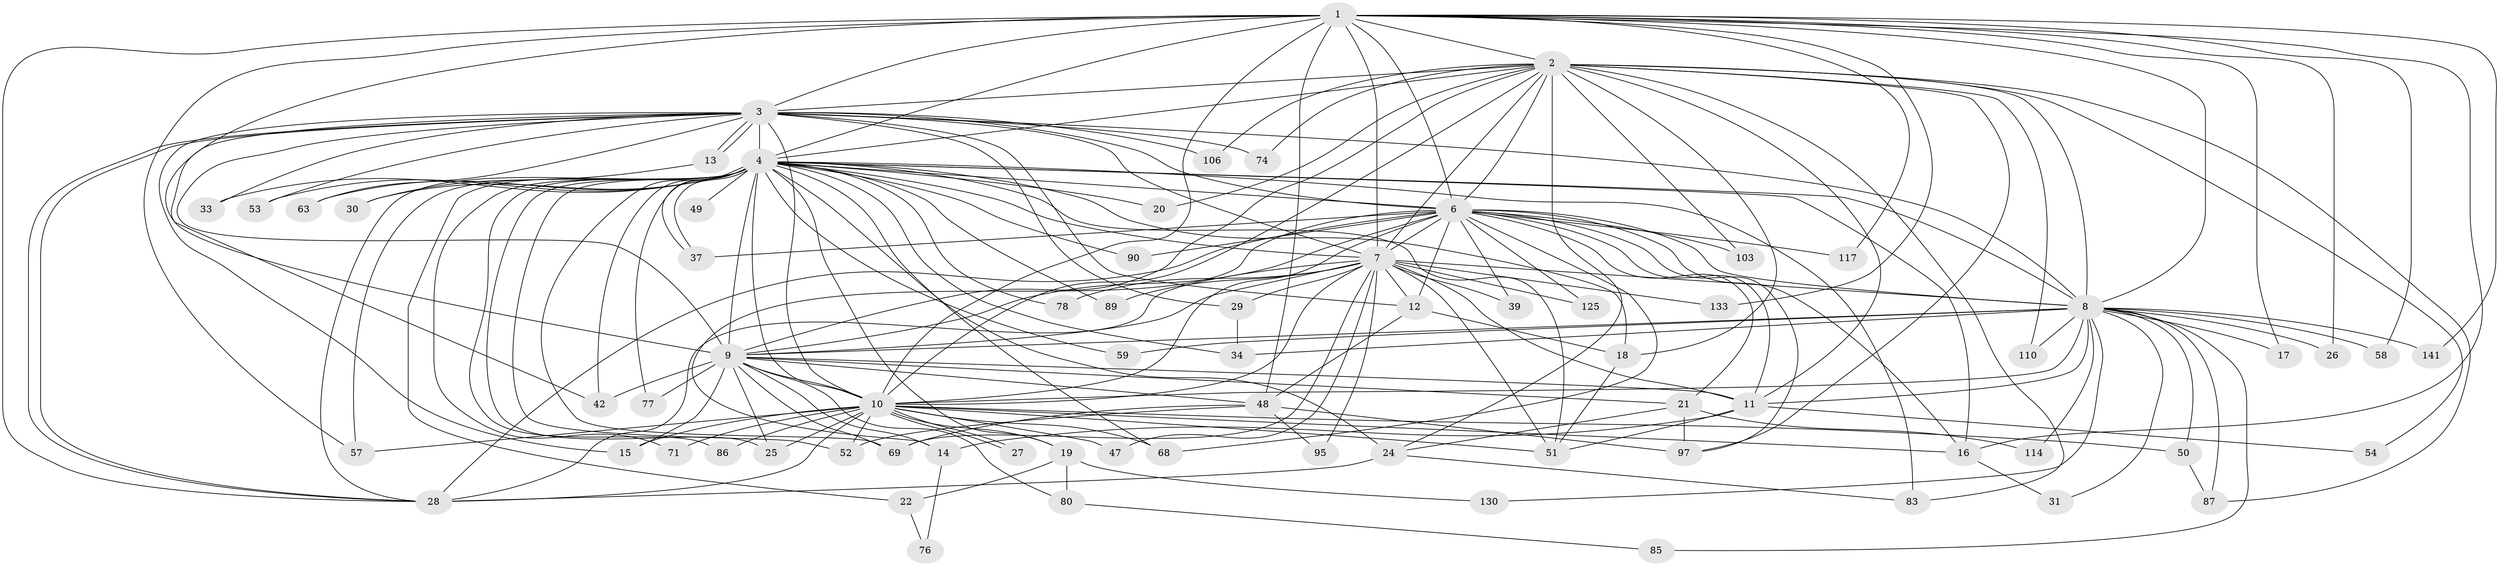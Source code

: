// original degree distribution, {22: 0.006993006993006993, 20: 0.006993006993006993, 26: 0.013986013986013986, 31: 0.006993006993006993, 37: 0.006993006993006993, 28: 0.006993006993006993, 25: 0.006993006993006993, 23: 0.006993006993006993, 30: 0.006993006993006993, 6: 0.02097902097902098, 5: 0.03496503496503497, 3: 0.23776223776223776, 4: 0.07692307692307693, 2: 0.5524475524475524, 7: 0.006993006993006993}
// Generated by graph-tools (version 1.1) at 2025/13/03/09/25 04:13:45]
// undirected, 71 vertices, 192 edges
graph export_dot {
graph [start="1"]
  node [color=gray90,style=filled];
  1;
  2 [super="+46"];
  3 [super="+45+38"];
  4 [super="+40+96+126+132+5+84+67+73"];
  6 [super="+23+98+35"];
  7;
  8 [super="+99+82"];
  9 [super="+61+136+113+134+102+32+65+56"];
  10;
  11 [super="+62"];
  12;
  13;
  14;
  15;
  16 [super="+41"];
  17;
  18;
  19;
  20;
  21;
  22;
  24 [super="+105"];
  25 [super="+72+66"];
  26;
  27;
  28 [super="+142+121+120+36+44"];
  29;
  30;
  31;
  33 [super="+128"];
  34 [super="+43"];
  37;
  39;
  42;
  47;
  48 [super="+100+55"];
  49 [super="+140"];
  50 [super="+93"];
  51 [super="+107"];
  52 [super="+88"];
  53;
  54;
  57 [super="+60+79"];
  58;
  59;
  63;
  68 [super="+91"];
  69 [super="+127"];
  71;
  74;
  76;
  77;
  78;
  80;
  83;
  85;
  86;
  87;
  89;
  90;
  95;
  97 [super="+112"];
  103;
  106;
  110;
  114;
  117;
  125;
  130;
  133;
  141;
  1 -- 2;
  1 -- 3;
  1 -- 4 [weight=4];
  1 -- 6;
  1 -- 7;
  1 -- 8;
  1 -- 9;
  1 -- 10;
  1 -- 17;
  1 -- 26;
  1 -- 58;
  1 -- 117;
  1 -- 133;
  1 -- 141;
  1 -- 48 [weight=2];
  1 -- 57;
  1 -- 28;
  1 -- 16;
  2 -- 3;
  2 -- 4 [weight=2];
  2 -- 6;
  2 -- 7;
  2 -- 8;
  2 -- 9;
  2 -- 10;
  2 -- 11;
  2 -- 20;
  2 -- 54;
  2 -- 74;
  2 -- 83;
  2 -- 87;
  2 -- 103;
  2 -- 106;
  2 -- 110;
  2 -- 97;
  2 -- 18;
  2 -- 24;
  3 -- 4 [weight=4];
  3 -- 6 [weight=2];
  3 -- 7;
  3 -- 8;
  3 -- 9 [weight=4];
  3 -- 10;
  3 -- 12;
  3 -- 13;
  3 -- 13;
  3 -- 28;
  3 -- 28;
  3 -- 29;
  3 -- 53;
  3 -- 63;
  3 -- 74;
  3 -- 106;
  3 -- 33;
  3 -- 42;
  3 -- 15;
  4 -- 6 [weight=3];
  4 -- 7 [weight=2];
  4 -- 8 [weight=3];
  4 -- 9 [weight=6];
  4 -- 10 [weight=5];
  4 -- 24 [weight=2];
  4 -- 30;
  4 -- 33 [weight=2];
  4 -- 37;
  4 -- 37;
  4 -- 52;
  4 -- 57 [weight=2];
  4 -- 59;
  4 -- 71;
  4 -- 78;
  4 -- 51;
  4 -- 49 [weight=3];
  4 -- 16 [weight=2];
  4 -- 18;
  4 -- 19;
  4 -- 20;
  4 -- 22;
  4 -- 25 [weight=2];
  4 -- 28 [weight=2];
  4 -- 34 [weight=2];
  4 -- 42;
  4 -- 53;
  4 -- 63;
  4 -- 68;
  4 -- 69;
  4 -- 77;
  4 -- 83;
  4 -- 86;
  4 -- 89;
  4 -- 90;
  6 -- 7 [weight=3];
  6 -- 8 [weight=2];
  6 -- 9 [weight=3];
  6 -- 10;
  6 -- 14;
  6 -- 16;
  6 -- 21;
  6 -- 39;
  6 -- 90;
  6 -- 103;
  6 -- 117;
  6 -- 125;
  6 -- 12;
  6 -- 97;
  6 -- 37;
  6 -- 68;
  6 -- 11;
  6 -- 28;
  7 -- 8;
  7 -- 9;
  7 -- 10;
  7 -- 11;
  7 -- 12;
  7 -- 29;
  7 -- 39;
  7 -- 47;
  7 -- 51;
  7 -- 78;
  7 -- 89;
  7 -- 95;
  7 -- 125;
  7 -- 133;
  7 -- 28 [weight=2];
  7 -- 69;
  8 -- 9 [weight=2];
  8 -- 10;
  8 -- 17;
  8 -- 26;
  8 -- 31;
  8 -- 34;
  8 -- 50;
  8 -- 58;
  8 -- 59;
  8 -- 85;
  8 -- 87;
  8 -- 110;
  8 -- 114;
  8 -- 130;
  8 -- 141;
  8 -- 11;
  9 -- 10 [weight=3];
  9 -- 14;
  9 -- 15;
  9 -- 21;
  9 -- 48;
  9 -- 80;
  9 -- 11;
  9 -- 77;
  9 -- 25;
  9 -- 69;
  9 -- 42;
  10 -- 15;
  10 -- 16;
  10 -- 19;
  10 -- 25 [weight=2];
  10 -- 27;
  10 -- 27;
  10 -- 47;
  10 -- 50;
  10 -- 51;
  10 -- 68;
  10 -- 71;
  10 -- 86;
  10 -- 52;
  10 -- 57;
  10 -- 28;
  11 -- 54;
  11 -- 51;
  11 -- 14;
  12 -- 18;
  12 -- 48;
  13 -- 30;
  14 -- 76;
  16 -- 31;
  18 -- 51;
  19 -- 22;
  19 -- 80;
  19 -- 130;
  21 -- 24;
  21 -- 97;
  21 -- 114;
  22 -- 76;
  24 -- 28;
  24 -- 83;
  29 -- 34;
  48 -- 52;
  48 -- 97 [weight=2];
  48 -- 69;
  48 -- 95;
  50 -- 87;
  80 -- 85;
}
